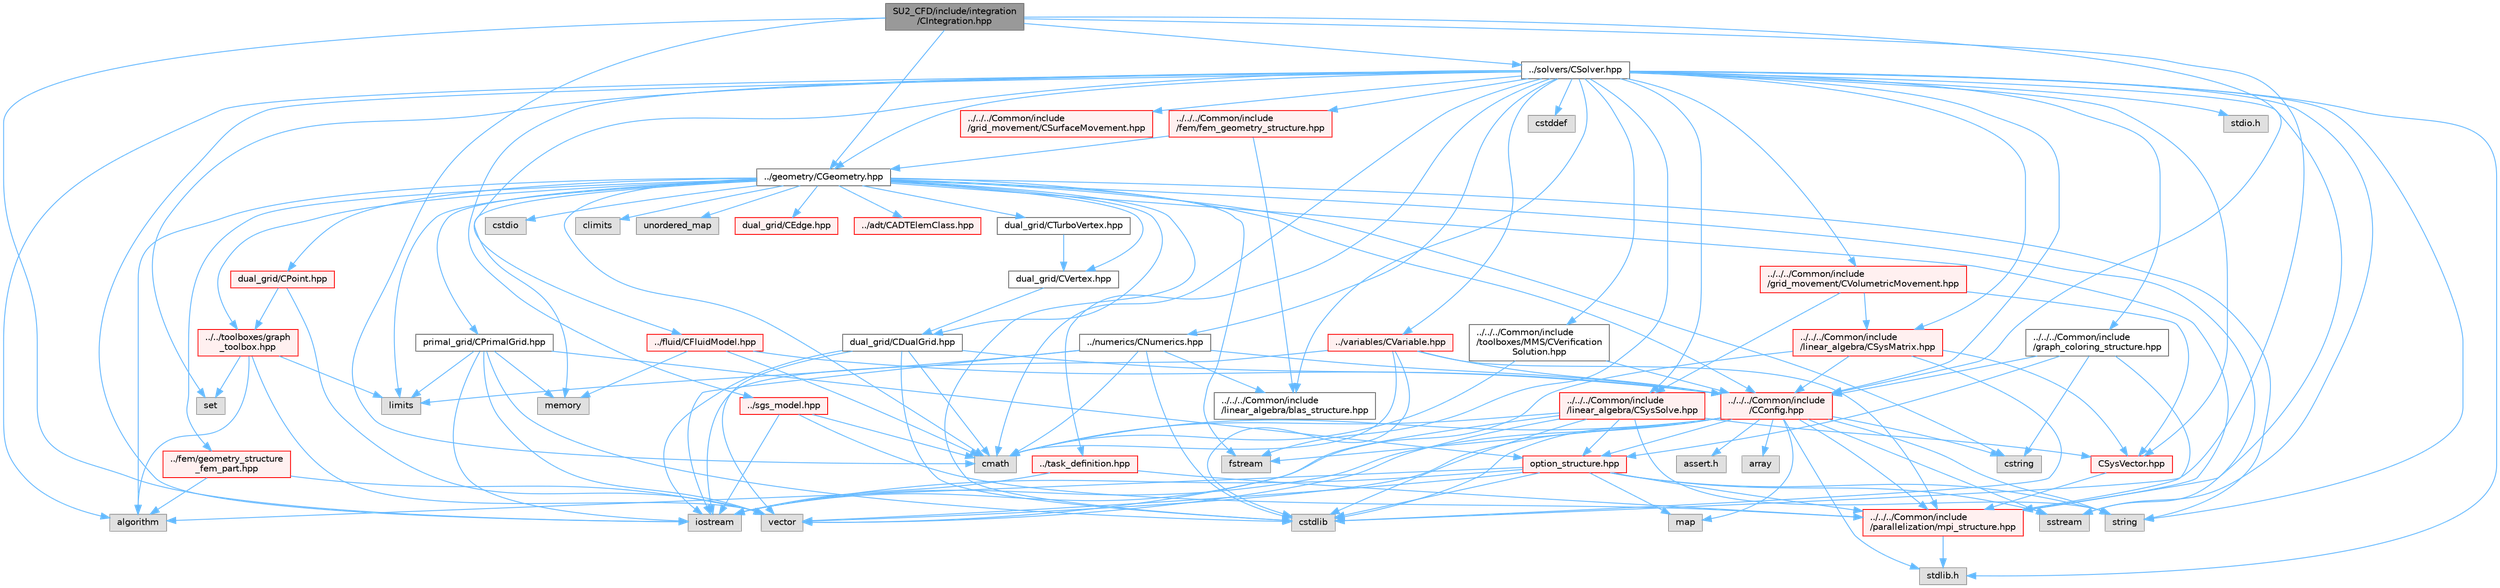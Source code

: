 digraph "SU2_CFD/include/integration/CIntegration.hpp"
{
 // LATEX_PDF_SIZE
  bgcolor="transparent";
  edge [fontname=Helvetica,fontsize=10,labelfontname=Helvetica,labelfontsize=10];
  node [fontname=Helvetica,fontsize=10,shape=box,height=0.2,width=0.4];
  Node1 [id="Node000001",label="SU2_CFD/include/integration\l/CIntegration.hpp",height=0.2,width=0.4,color="gray40", fillcolor="grey60", style="filled", fontcolor="black",tooltip="Declaration of the main routines to orchestrate space and time integration."];
  Node1 -> Node2 [id="edge1_Node000001_Node000002",color="steelblue1",style="solid",tooltip=" "];
  Node2 [id="Node000002",label="cmath",height=0.2,width=0.4,color="grey60", fillcolor="#E0E0E0", style="filled",tooltip=" "];
  Node1 -> Node3 [id="edge2_Node000001_Node000003",color="steelblue1",style="solid",tooltip=" "];
  Node3 [id="Node000003",label="iostream",height=0.2,width=0.4,color="grey60", fillcolor="#E0E0E0", style="filled",tooltip=" "];
  Node1 -> Node4 [id="edge3_Node000001_Node000004",color="steelblue1",style="solid",tooltip=" "];
  Node4 [id="Node000004",label="cstdlib",height=0.2,width=0.4,color="grey60", fillcolor="#E0E0E0", style="filled",tooltip=" "];
  Node1 -> Node5 [id="edge4_Node000001_Node000005",color="steelblue1",style="solid",tooltip=" "];
  Node5 [id="Node000005",label="../solvers/CSolver.hpp",height=0.2,width=0.4,color="grey40", fillcolor="white", style="filled",URL="$CSolver_8hpp.html",tooltip="Headers of the CSolver class which is inherited by all of the other solvers."];
  Node5 -> Node6 [id="edge5_Node000005_Node000006",color="steelblue1",style="solid",tooltip=" "];
  Node6 [id="Node000006",label="../../../Common/include\l/parallelization/mpi_structure.hpp",height=0.2,width=0.4,color="red", fillcolor="#FFF0F0", style="filled",URL="$mpi__structure_8hpp.html",tooltip="Headers of the mpi interface for generalized datatypes. The subroutines and functions are in the mpi_..."];
  Node6 -> Node7 [id="edge6_Node000006_Node000007",color="steelblue1",style="solid",tooltip=" "];
  Node7 [id="Node000007",label="stdlib.h",height=0.2,width=0.4,color="grey60", fillcolor="#E0E0E0", style="filled",tooltip=" "];
  Node5 -> Node2 [id="edge7_Node000005_Node000002",color="steelblue1",style="solid",tooltip=" "];
  Node5 -> Node15 [id="edge8_Node000005_Node000015",color="steelblue1",style="solid",tooltip=" "];
  Node15 [id="Node000015",label="cstddef",height=0.2,width=0.4,color="grey60", fillcolor="#E0E0E0", style="filled",tooltip=" "];
  Node5 -> Node18 [id="edge9_Node000005_Node000018",color="steelblue1",style="solid",tooltip=" "];
  Node18 [id="Node000018",label="string",height=0.2,width=0.4,color="grey60", fillcolor="#E0E0E0", style="filled",tooltip=" "];
  Node5 -> Node19 [id="edge10_Node000005_Node000019",color="steelblue1",style="solid",tooltip=" "];
  Node19 [id="Node000019",label="fstream",height=0.2,width=0.4,color="grey60", fillcolor="#E0E0E0", style="filled",tooltip=" "];
  Node5 -> Node20 [id="edge11_Node000005_Node000020",color="steelblue1",style="solid",tooltip=" "];
  Node20 [id="Node000020",label="sstream",height=0.2,width=0.4,color="grey60", fillcolor="#E0E0E0", style="filled",tooltip=" "];
  Node5 -> Node21 [id="edge12_Node000005_Node000021",color="steelblue1",style="solid",tooltip=" "];
  Node21 [id="Node000021",label="algorithm",height=0.2,width=0.4,color="grey60", fillcolor="#E0E0E0", style="filled",tooltip=" "];
  Node5 -> Node3 [id="edge13_Node000005_Node000003",color="steelblue1",style="solid",tooltip=" "];
  Node5 -> Node22 [id="edge14_Node000005_Node000022",color="steelblue1",style="solid",tooltip=" "];
  Node22 [id="Node000022",label="set",height=0.2,width=0.4,color="grey60", fillcolor="#E0E0E0", style="filled",tooltip=" "];
  Node5 -> Node7 [id="edge15_Node000005_Node000007",color="steelblue1",style="solid",tooltip=" "];
  Node5 -> Node23 [id="edge16_Node000005_Node000023",color="steelblue1",style="solid",tooltip=" "];
  Node23 [id="Node000023",label="stdio.h",height=0.2,width=0.4,color="grey60", fillcolor="#E0E0E0", style="filled",tooltip=" "];
  Node5 -> Node24 [id="edge17_Node000005_Node000024",color="steelblue1",style="solid",tooltip=" "];
  Node24 [id="Node000024",label="../fluid/CFluidModel.hpp",height=0.2,width=0.4,color="red", fillcolor="#FFF0F0", style="filled",URL="$CFluidModel_8hpp.html",tooltip="Defines the main fluid model class for thermophysical properties."];
  Node24 -> Node2 [id="edge18_Node000024_Node000002",color="steelblue1",style="solid",tooltip=" "];
  Node24 -> Node25 [id="edge19_Node000024_Node000025",color="steelblue1",style="solid",tooltip=" "];
  Node25 [id="Node000025",label="memory",height=0.2,width=0.4,color="grey60", fillcolor="#E0E0E0", style="filled",tooltip=" "];
  Node24 -> Node26 [id="edge20_Node000024_Node000026",color="steelblue1",style="solid",tooltip=" "];
  Node26 [id="Node000026",label="../../../Common/include\l/CConfig.hpp",height=0.2,width=0.4,color="red", fillcolor="#FFF0F0", style="filled",URL="$CConfig_8hpp.html",tooltip="All the information about the definition of the physical problem. The subroutines and functions are i..."];
  Node26 -> Node6 [id="edge21_Node000026_Node000006",color="steelblue1",style="solid",tooltip=" "];
  Node26 -> Node3 [id="edge22_Node000026_Node000003",color="steelblue1",style="solid",tooltip=" "];
  Node26 -> Node4 [id="edge23_Node000026_Node000004",color="steelblue1",style="solid",tooltip=" "];
  Node26 -> Node19 [id="edge24_Node000026_Node000019",color="steelblue1",style="solid",tooltip=" "];
  Node26 -> Node20 [id="edge25_Node000026_Node000020",color="steelblue1",style="solid",tooltip=" "];
  Node26 -> Node18 [id="edge26_Node000026_Node000018",color="steelblue1",style="solid",tooltip=" "];
  Node26 -> Node27 [id="edge27_Node000026_Node000027",color="steelblue1",style="solid",tooltip=" "];
  Node27 [id="Node000027",label="cstring",height=0.2,width=0.4,color="grey60", fillcolor="#E0E0E0", style="filled",tooltip=" "];
  Node26 -> Node28 [id="edge28_Node000026_Node000028",color="steelblue1",style="solid",tooltip=" "];
  Node28 [id="Node000028",label="vector",height=0.2,width=0.4,color="grey60", fillcolor="#E0E0E0", style="filled",tooltip=" "];
  Node26 -> Node29 [id="edge29_Node000026_Node000029",color="steelblue1",style="solid",tooltip=" "];
  Node29 [id="Node000029",label="array",height=0.2,width=0.4,color="grey60", fillcolor="#E0E0E0", style="filled",tooltip=" "];
  Node26 -> Node7 [id="edge30_Node000026_Node000007",color="steelblue1",style="solid",tooltip=" "];
  Node26 -> Node2 [id="edge31_Node000026_Node000002",color="steelblue1",style="solid",tooltip=" "];
  Node26 -> Node30 [id="edge32_Node000026_Node000030",color="steelblue1",style="solid",tooltip=" "];
  Node30 [id="Node000030",label="map",height=0.2,width=0.4,color="grey60", fillcolor="#E0E0E0", style="filled",tooltip=" "];
  Node26 -> Node31 [id="edge33_Node000026_Node000031",color="steelblue1",style="solid",tooltip=" "];
  Node31 [id="Node000031",label="assert.h",height=0.2,width=0.4,color="grey60", fillcolor="#E0E0E0", style="filled",tooltip=" "];
  Node26 -> Node32 [id="edge34_Node000026_Node000032",color="steelblue1",style="solid",tooltip=" "];
  Node32 [id="Node000032",label="option_structure.hpp",height=0.2,width=0.4,color="red", fillcolor="#FFF0F0", style="filled",URL="$option__structure_8hpp.html",tooltip="Defines classes for referencing options for easy input in CConfig."];
  Node32 -> Node6 [id="edge35_Node000032_Node000006",color="steelblue1",style="solid",tooltip=" "];
  Node32 -> Node3 [id="edge36_Node000032_Node000003",color="steelblue1",style="solid",tooltip=" "];
  Node32 -> Node20 [id="edge37_Node000032_Node000020",color="steelblue1",style="solid",tooltip=" "];
  Node32 -> Node18 [id="edge38_Node000032_Node000018",color="steelblue1",style="solid",tooltip=" "];
  Node32 -> Node28 [id="edge39_Node000032_Node000028",color="steelblue1",style="solid",tooltip=" "];
  Node32 -> Node30 [id="edge40_Node000032_Node000030",color="steelblue1",style="solid",tooltip=" "];
  Node32 -> Node4 [id="edge41_Node000032_Node000004",color="steelblue1",style="solid",tooltip=" "];
  Node32 -> Node21 [id="edge42_Node000032_Node000021",color="steelblue1",style="solid",tooltip=" "];
  Node5 -> Node47 [id="edge43_Node000005_Node000047",color="steelblue1",style="solid",tooltip=" "];
  Node47 [id="Node000047",label="../task_definition.hpp",height=0.2,width=0.4,color="red", fillcolor="#FFF0F0", style="filled",URL="$task__definition_8hpp.html",tooltip="Header of the task definition class for the SU2 solvers."];
  Node47 -> Node6 [id="edge44_Node000047_Node000006",color="steelblue1",style="solid",tooltip=" "];
  Node47 -> Node3 [id="edge45_Node000047_Node000003",color="steelblue1",style="solid",tooltip=" "];
  Node5 -> Node49 [id="edge46_Node000005_Node000049",color="steelblue1",style="solid",tooltip=" "];
  Node49 [id="Node000049",label="../numerics/CNumerics.hpp",height=0.2,width=0.4,color="grey40", fillcolor="white", style="filled",URL="$CNumerics_8hpp.html",tooltip="Declaration of the base numerics class, the implementation is in the CNumerics.cpp file."];
  Node49 -> Node2 [id="edge47_Node000049_Node000002",color="steelblue1",style="solid",tooltip=" "];
  Node49 -> Node3 [id="edge48_Node000049_Node000003",color="steelblue1",style="solid",tooltip=" "];
  Node49 -> Node50 [id="edge49_Node000049_Node000050",color="steelblue1",style="solid",tooltip=" "];
  Node50 [id="Node000050",label="limits",height=0.2,width=0.4,color="grey60", fillcolor="#E0E0E0", style="filled",tooltip=" "];
  Node49 -> Node4 [id="edge50_Node000049_Node000004",color="steelblue1",style="solid",tooltip=" "];
  Node49 -> Node26 [id="edge51_Node000049_Node000026",color="steelblue1",style="solid",tooltip=" "];
  Node49 -> Node51 [id="edge52_Node000049_Node000051",color="steelblue1",style="solid",tooltip=" "];
  Node51 [id="Node000051",label="../../../Common/include\l/linear_algebra/blas_structure.hpp",height=0.2,width=0.4,color="grey40", fillcolor="white", style="filled",URL="$blas__structure_8hpp.html",tooltip="Include files and headers of the functions for matrix and vector operations, which are typically foun..."];
  Node5 -> Node52 [id="edge53_Node000005_Node000052",color="steelblue1",style="solid",tooltip=" "];
  Node52 [id="Node000052",label="../sgs_model.hpp",height=0.2,width=0.4,color="red", fillcolor="#FFF0F0", style="filled",URL="$sgs__model_8hpp.html",tooltip="Headers of the LES subgrid scale models of the SU2 solvers."];
  Node52 -> Node6 [id="edge54_Node000052_Node000006",color="steelblue1",style="solid",tooltip=" "];
  Node52 -> Node3 [id="edge55_Node000052_Node000003",color="steelblue1",style="solid",tooltip=" "];
  Node52 -> Node2 [id="edge56_Node000052_Node000002",color="steelblue1",style="solid",tooltip=" "];
  Node5 -> Node54 [id="edge57_Node000005_Node000054",color="steelblue1",style="solid",tooltip=" "];
  Node54 [id="Node000054",label="../../../Common/include\l/fem/fem_geometry_structure.hpp",height=0.2,width=0.4,color="red", fillcolor="#FFF0F0", style="filled",URL="$fem__geometry__structure_8hpp.html",tooltip="Headers of the main subroutines for creating the geometrical structure for the FEM solver...."];
  Node54 -> Node55 [id="edge58_Node000054_Node000055",color="steelblue1",style="solid",tooltip=" "];
  Node55 [id="Node000055",label="../geometry/CGeometry.hpp",height=0.2,width=0.4,color="grey40", fillcolor="white", style="filled",URL="$CGeometry_8hpp.html",tooltip="Headers of the main subroutines for creating the geometrical structure. The subroutines and functions..."];
  Node55 -> Node50 [id="edge59_Node000055_Node000050",color="steelblue1",style="solid",tooltip=" "];
  Node55 -> Node6 [id="edge60_Node000055_Node000006",color="steelblue1",style="solid",tooltip=" "];
  Node55 -> Node18 [id="edge61_Node000055_Node000018",color="steelblue1",style="solid",tooltip=" "];
  Node55 -> Node19 [id="edge62_Node000055_Node000019",color="steelblue1",style="solid",tooltip=" "];
  Node55 -> Node20 [id="edge63_Node000055_Node000020",color="steelblue1",style="solid",tooltip=" "];
  Node55 -> Node2 [id="edge64_Node000055_Node000002",color="steelblue1",style="solid",tooltip=" "];
  Node55 -> Node21 [id="edge65_Node000055_Node000021",color="steelblue1",style="solid",tooltip=" "];
  Node55 -> Node27 [id="edge66_Node000055_Node000027",color="steelblue1",style="solid",tooltip=" "];
  Node55 -> Node10 [id="edge67_Node000055_Node000010",color="steelblue1",style="solid",tooltip=" "];
  Node10 [id="Node000010",label="cstdio",height=0.2,width=0.4,color="grey60", fillcolor="#E0E0E0", style="filled",tooltip=" "];
  Node55 -> Node4 [id="edge68_Node000055_Node000004",color="steelblue1",style="solid",tooltip=" "];
  Node55 -> Node56 [id="edge69_Node000055_Node000056",color="steelblue1",style="solid",tooltip=" "];
  Node56 [id="Node000056",label="climits",height=0.2,width=0.4,color="grey60", fillcolor="#E0E0E0", style="filled",tooltip=" "];
  Node55 -> Node25 [id="edge70_Node000055_Node000025",color="steelblue1",style="solid",tooltip=" "];
  Node55 -> Node57 [id="edge71_Node000055_Node000057",color="steelblue1",style="solid",tooltip=" "];
  Node57 [id="Node000057",label="unordered_map",height=0.2,width=0.4,color="grey60", fillcolor="#E0E0E0", style="filled",tooltip=" "];
  Node55 -> Node58 [id="edge72_Node000055_Node000058",color="steelblue1",style="solid",tooltip=" "];
  Node58 [id="Node000058",label="primal_grid/CPrimalGrid.hpp",height=0.2,width=0.4,color="grey40", fillcolor="white", style="filled",URL="$CPrimalGrid_8hpp.html",tooltip="Headers of the main subroutines for storing the primal grid structure. The subroutines and functions ..."];
  Node58 -> Node3 [id="edge73_Node000058_Node000003",color="steelblue1",style="solid",tooltip=" "];
  Node58 -> Node28 [id="edge74_Node000058_Node000028",color="steelblue1",style="solid",tooltip=" "];
  Node58 -> Node50 [id="edge75_Node000058_Node000050",color="steelblue1",style="solid",tooltip=" "];
  Node58 -> Node4 [id="edge76_Node000058_Node000004",color="steelblue1",style="solid",tooltip=" "];
  Node58 -> Node25 [id="edge77_Node000058_Node000025",color="steelblue1",style="solid",tooltip=" "];
  Node58 -> Node32 [id="edge78_Node000058_Node000032",color="steelblue1",style="solid",tooltip=" "];
  Node55 -> Node59 [id="edge79_Node000055_Node000059",color="steelblue1",style="solid",tooltip=" "];
  Node59 [id="Node000059",label="dual_grid/CDualGrid.hpp",height=0.2,width=0.4,color="grey40", fillcolor="white", style="filled",URL="$CDualGrid_8hpp.html",tooltip="Headers of the main subroutines for doing the complete dual grid structure. The subroutines and funct..."];
  Node59 -> Node2 [id="edge80_Node000059_Node000002",color="steelblue1",style="solid",tooltip=" "];
  Node59 -> Node3 [id="edge81_Node000059_Node000003",color="steelblue1",style="solid",tooltip=" "];
  Node59 -> Node4 [id="edge82_Node000059_Node000004",color="steelblue1",style="solid",tooltip=" "];
  Node59 -> Node28 [id="edge83_Node000059_Node000028",color="steelblue1",style="solid",tooltip=" "];
  Node59 -> Node26 [id="edge84_Node000059_Node000026",color="steelblue1",style="solid",tooltip=" "];
  Node55 -> Node60 [id="edge85_Node000055_Node000060",color="steelblue1",style="solid",tooltip=" "];
  Node60 [id="Node000060",label="dual_grid/CPoint.hpp",height=0.2,width=0.4,color="red", fillcolor="#FFF0F0", style="filled",URL="$CPoint_8hpp.html",tooltip="Declaration of the point class that stores geometric and adjacency information for dual control volum..."];
  Node60 -> Node61 [id="edge86_Node000060_Node000061",color="steelblue1",style="solid",tooltip=" "];
  Node61 [id="Node000061",label="../../toolboxes/graph\l_toolbox.hpp",height=0.2,width=0.4,color="red", fillcolor="#FFF0F0", style="filled",URL="$graph__toolbox_8hpp.html",tooltip="Functions and classes to build/represent sparse graphs or sparse patterns."];
  Node61 -> Node22 [id="edge87_Node000061_Node000022",color="steelblue1",style="solid",tooltip=" "];
  Node61 -> Node28 [id="edge88_Node000061_Node000028",color="steelblue1",style="solid",tooltip=" "];
  Node61 -> Node50 [id="edge89_Node000061_Node000050",color="steelblue1",style="solid",tooltip=" "];
  Node61 -> Node21 [id="edge90_Node000061_Node000021",color="steelblue1",style="solid",tooltip=" "];
  Node60 -> Node28 [id="edge91_Node000060_Node000028",color="steelblue1",style="solid",tooltip=" "];
  Node55 -> Node64 [id="edge92_Node000055_Node000064",color="steelblue1",style="solid",tooltip=" "];
  Node64 [id="Node000064",label="dual_grid/CEdge.hpp",height=0.2,width=0.4,color="red", fillcolor="#FFF0F0", style="filled",URL="$CEdge_8hpp.html",tooltip="Declaration of the edge class CEdge.cpp file."];
  Node55 -> Node65 [id="edge93_Node000055_Node000065",color="steelblue1",style="solid",tooltip=" "];
  Node65 [id="Node000065",label="dual_grid/CVertex.hpp",height=0.2,width=0.4,color="grey40", fillcolor="white", style="filled",URL="$CVertex_8hpp.html",tooltip="Headers of the main subroutines for doing the complete dual grid structure. The subroutines and funct..."];
  Node65 -> Node59 [id="edge94_Node000065_Node000059",color="steelblue1",style="solid",tooltip=" "];
  Node55 -> Node66 [id="edge95_Node000055_Node000066",color="steelblue1",style="solid",tooltip=" "];
  Node66 [id="Node000066",label="dual_grid/CTurboVertex.hpp",height=0.2,width=0.4,color="grey40", fillcolor="white", style="filled",URL="$CTurboVertex_8hpp.html",tooltip="Headers of the main subroutines for doing the complete dual grid structure. The subroutines and funct..."];
  Node66 -> Node65 [id="edge96_Node000066_Node000065",color="steelblue1",style="solid",tooltip=" "];
  Node55 -> Node26 [id="edge97_Node000055_Node000026",color="steelblue1",style="solid",tooltip=" "];
  Node55 -> Node67 [id="edge98_Node000055_Node000067",color="steelblue1",style="solid",tooltip=" "];
  Node67 [id="Node000067",label="../fem/geometry_structure\l_fem_part.hpp",height=0.2,width=0.4,color="red", fillcolor="#FFF0F0", style="filled",URL="$geometry__structure__fem__part_8hpp.html",tooltip="Helper classes for the Fluid FEM solver."];
  Node67 -> Node28 [id="edge99_Node000067_Node000028",color="steelblue1",style="solid",tooltip=" "];
  Node67 -> Node21 [id="edge100_Node000067_Node000021",color="steelblue1",style="solid",tooltip=" "];
  Node55 -> Node61 [id="edge101_Node000055_Node000061",color="steelblue1",style="solid",tooltip=" "];
  Node55 -> Node68 [id="edge102_Node000055_Node000068",color="steelblue1",style="solid",tooltip=" "];
  Node68 [id="Node000068",label="../adt/CADTElemClass.hpp",height=0.2,width=0.4,color="red", fillcolor="#FFF0F0", style="filled",URL="$CADTElemClass_8hpp.html",tooltip="Class for storing an ADT of (linear) elements in an arbitrary number of dimensions."];
  Node54 -> Node51 [id="edge103_Node000054_Node000051",color="steelblue1",style="solid",tooltip=" "];
  Node5 -> Node55 [id="edge104_Node000005_Node000055",color="steelblue1",style="solid",tooltip=" "];
  Node5 -> Node26 [id="edge105_Node000005_Node000026",color="steelblue1",style="solid",tooltip=" "];
  Node5 -> Node74 [id="edge106_Node000005_Node000074",color="steelblue1",style="solid",tooltip=" "];
  Node74 [id="Node000074",label="../../../Common/include\l/linear_algebra/CSysMatrix.hpp",height=0.2,width=0.4,color="red", fillcolor="#FFF0F0", style="filled",URL="$CSysMatrix_8hpp.html",tooltip="Declaration of the block-sparse matrix class. The implemtation is in CSysMatrix.cpp."];
  Node74 -> Node26 [id="edge107_Node000074_Node000026",color="steelblue1",style="solid",tooltip=" "];
  Node74 -> Node75 [id="edge108_Node000074_Node000075",color="steelblue1",style="solid",tooltip=" "];
  Node75 [id="Node000075",label="CSysVector.hpp",height=0.2,width=0.4,color="red", fillcolor="#FFF0F0", style="filled",URL="$CSysVector_8hpp.html",tooltip="Declararion and inlines of the vector class used in the solution of large, distributed,..."];
  Node75 -> Node6 [id="edge109_Node000075_Node000006",color="steelblue1",style="solid",tooltip=" "];
  Node74 -> Node4 [id="edge110_Node000074_Node000004",color="steelblue1",style="solid",tooltip=" "];
  Node74 -> Node28 [id="edge111_Node000074_Node000028",color="steelblue1",style="solid",tooltip=" "];
  Node5 -> Node75 [id="edge112_Node000005_Node000075",color="steelblue1",style="solid",tooltip=" "];
  Node5 -> Node78 [id="edge113_Node000005_Node000078",color="steelblue1",style="solid",tooltip=" "];
  Node78 [id="Node000078",label="../../../Common/include\l/linear_algebra/CSysSolve.hpp",height=0.2,width=0.4,color="red", fillcolor="#FFF0F0", style="filled",URL="$CSysSolve_8hpp.html",tooltip="Headers for the classes related to linear solvers (CG, FGMRES, etc) The subroutines and functions are..."];
  Node78 -> Node2 [id="edge114_Node000078_Node000002",color="steelblue1",style="solid",tooltip=" "];
  Node78 -> Node28 [id="edge115_Node000078_Node000028",color="steelblue1",style="solid",tooltip=" "];
  Node78 -> Node3 [id="edge116_Node000078_Node000003",color="steelblue1",style="solid",tooltip=" "];
  Node78 -> Node4 [id="edge117_Node000078_Node000004",color="steelblue1",style="solid",tooltip=" "];
  Node78 -> Node18 [id="edge118_Node000078_Node000018",color="steelblue1",style="solid",tooltip=" "];
  Node78 -> Node75 [id="edge119_Node000078_Node000075",color="steelblue1",style="solid",tooltip=" "];
  Node78 -> Node32 [id="edge120_Node000078_Node000032",color="steelblue1",style="solid",tooltip=" "];
  Node5 -> Node80 [id="edge121_Node000005_Node000080",color="steelblue1",style="solid",tooltip=" "];
  Node80 [id="Node000080",label="../../../Common/include\l/grid_movement/CSurfaceMovement.hpp",height=0.2,width=0.4,color="red", fillcolor="#FFF0F0", style="filled",URL="$CSurfaceMovement_8hpp.html",tooltip="Headers of the CSurfaceMovement class."];
  Node5 -> Node84 [id="edge122_Node000005_Node000084",color="steelblue1",style="solid",tooltip=" "];
  Node84 [id="Node000084",label="../../../Common/include\l/grid_movement/CVolumetricMovement.hpp",height=0.2,width=0.4,color="red", fillcolor="#FFF0F0", style="filled",URL="$CVolumetricMovement_8hpp.html",tooltip="Headers of the CVolumetricMovement class."];
  Node84 -> Node74 [id="edge123_Node000084_Node000074",color="steelblue1",style="solid",tooltip=" "];
  Node84 -> Node75 [id="edge124_Node000084_Node000075",color="steelblue1",style="solid",tooltip=" "];
  Node84 -> Node78 [id="edge125_Node000084_Node000078",color="steelblue1",style="solid",tooltip=" "];
  Node5 -> Node51 [id="edge126_Node000005_Node000051",color="steelblue1",style="solid",tooltip=" "];
  Node5 -> Node85 [id="edge127_Node000005_Node000085",color="steelblue1",style="solid",tooltip=" "];
  Node85 [id="Node000085",label="../../../Common/include\l/graph_coloring_structure.hpp",height=0.2,width=0.4,color="grey40", fillcolor="white", style="filled",URL="$graph__coloring__structure_8hpp.html",tooltip="Include files and headers of the functions to carry out a coloring of a given graph...."];
  Node85 -> Node6 [id="edge128_Node000085_Node000006",color="steelblue1",style="solid",tooltip=" "];
  Node85 -> Node32 [id="edge129_Node000085_Node000032",color="steelblue1",style="solid",tooltip=" "];
  Node85 -> Node26 [id="edge130_Node000085_Node000026",color="steelblue1",style="solid",tooltip=" "];
  Node85 -> Node27 [id="edge131_Node000085_Node000027",color="steelblue1",style="solid",tooltip=" "];
  Node5 -> Node86 [id="edge132_Node000005_Node000086",color="steelblue1",style="solid",tooltip=" "];
  Node86 [id="Node000086",label="../../../Common/include\l/toolboxes/MMS/CVerification\lSolution.hpp",height=0.2,width=0.4,color="grey40", fillcolor="white", style="filled",URL="$CVerificationSolution_8hpp.html",tooltip="Header file for the base class CVerificationSolution. The implementations are in the CVerificationSol..."];
  Node86 -> Node2 [id="edge133_Node000086_Node000002",color="steelblue1",style="solid",tooltip=" "];
  Node86 -> Node26 [id="edge134_Node000086_Node000026",color="steelblue1",style="solid",tooltip=" "];
  Node5 -> Node87 [id="edge135_Node000005_Node000087",color="steelblue1",style="solid",tooltip=" "];
  Node87 [id="Node000087",label="../variables/CVariable.hpp",height=0.2,width=0.4,color="red", fillcolor="#FFF0F0", style="filled",URL="$CVariable_8hpp.html",tooltip="Declaration and inlines of the parent class for defining problem variables, function definitions in f..."];
  Node87 -> Node6 [id="edge136_Node000087_Node000006",color="steelblue1",style="solid",tooltip=" "];
  Node87 -> Node2 [id="edge137_Node000087_Node000002",color="steelblue1",style="solid",tooltip=" "];
  Node87 -> Node3 [id="edge138_Node000087_Node000003",color="steelblue1",style="solid",tooltip=" "];
  Node87 -> Node4 [id="edge139_Node000087_Node000004",color="steelblue1",style="solid",tooltip=" "];
  Node87 -> Node26 [id="edge140_Node000087_Node000026",color="steelblue1",style="solid",tooltip=" "];
  Node1 -> Node55 [id="edge141_Node000001_Node000055",color="steelblue1",style="solid",tooltip=" "];
  Node1 -> Node26 [id="edge142_Node000001_Node000026",color="steelblue1",style="solid",tooltip=" "];
}
